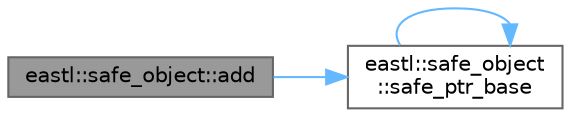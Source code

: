 digraph "eastl::safe_object::add"
{
 // LATEX_PDF_SIZE
  bgcolor="transparent";
  edge [fontname=Helvetica,fontsize=10,labelfontname=Helvetica,labelfontsize=10];
  node [fontname=Helvetica,fontsize=10,shape=box,height=0.2,width=0.4];
  rankdir="LR";
  Node1 [id="Node000001",label="eastl::safe_object::add",height=0.2,width=0.4,color="gray40", fillcolor="grey60", style="filled", fontcolor="black",tooltip=" "];
  Node1 -> Node2 [id="edge3_Node000001_Node000002",color="steelblue1",style="solid",tooltip=" "];
  Node2 [id="Node000002",label="eastl::safe_object\l::safe_ptr_base",height=0.2,width=0.4,color="grey40", fillcolor="white", style="filled",URL="$classeastl_1_1safe__object.html#a90b1543f7f970cd67b38313af6ad0c49",tooltip="Forcibly removes any references (by smart_ptrs) to this object. All safe_ptr mpObject values are set ..."];
  Node2 -> Node2 [id="edge4_Node000002_Node000002",color="steelblue1",style="solid",tooltip=" "];
}

